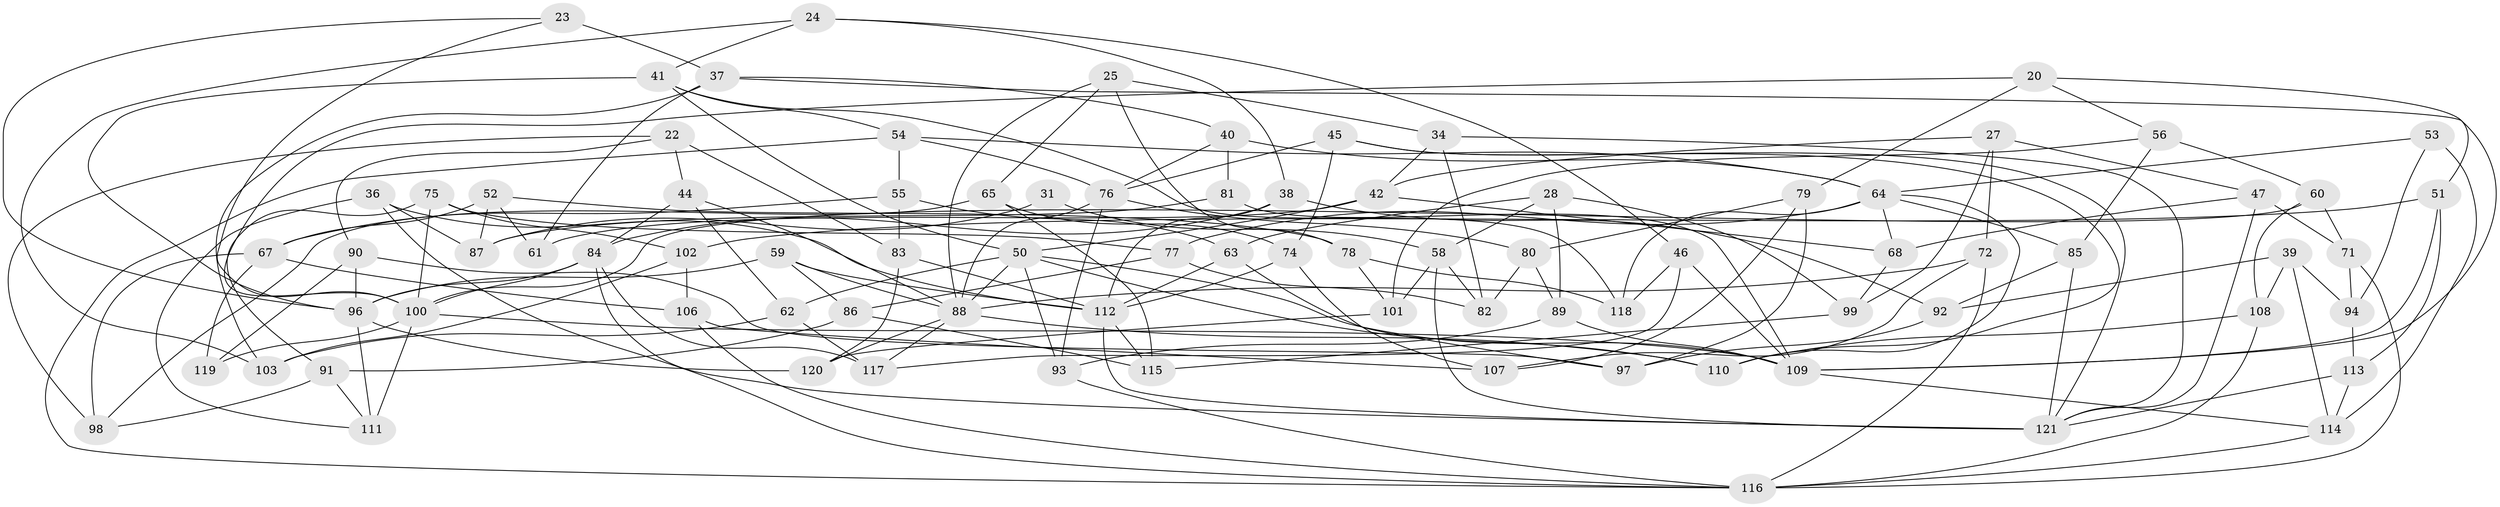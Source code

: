 // original degree distribution, {4: 1.0}
// Generated by graph-tools (version 1.1) at 2025/01/03/04/25 22:01:12]
// undirected, 84 vertices, 188 edges
graph export_dot {
graph [start="1"]
  node [color=gray90,style=filled];
  20;
  22;
  23;
  24;
  25;
  27;
  28;
  31;
  34;
  36;
  37 [super="+14"];
  38;
  39;
  40;
  41 [super="+29"];
  42 [super="+30"];
  44;
  45;
  46;
  47;
  50 [super="+43"];
  51;
  52;
  53;
  54 [super="+33"];
  55;
  56;
  58 [super="+21"];
  59;
  60;
  61;
  62;
  63;
  64 [super="+2+35"];
  65;
  67 [super="+66"];
  68;
  71;
  72;
  74;
  75;
  76 [super="+70"];
  77;
  78;
  79;
  80;
  81;
  82;
  83;
  84 [super="+73"];
  85;
  86;
  87 [super="+15"];
  88 [super="+3+8+19"];
  89;
  90;
  91;
  92;
  93;
  94;
  96 [super="+11+26"];
  97;
  98;
  99;
  100 [super="+49"];
  101;
  102;
  103;
  106;
  107;
  108;
  109 [super="+12+105"];
  110 [super="+104"];
  111 [super="+32"];
  112 [super="+7+57"];
  113;
  114 [super="+6"];
  115;
  116 [super="+48"];
  117 [super="+17"];
  118;
  119;
  120;
  121 [super="+5+95"];
  20 -- 56;
  20 -- 51;
  20 -- 79;
  20 -- 100;
  22 -- 90;
  22 -- 98;
  22 -- 83;
  22 -- 44;
  23 -- 37 [weight=2];
  23 -- 96;
  23 -- 100;
  24 -- 38;
  24 -- 46;
  24 -- 103;
  24 -- 41;
  25 -- 34;
  25 -- 78;
  25 -- 88;
  25 -- 65;
  27 -- 47;
  27 -- 99;
  27 -- 72;
  27 -- 42;
  28 -- 63;
  28 -- 99;
  28 -- 58;
  28 -- 89;
  31 -- 87 [weight=2];
  31 -- 58 [weight=2];
  34 -- 82;
  34 -- 121;
  34 -- 42;
  36 -- 87;
  36 -- 111;
  36 -- 112;
  36 -- 116;
  37 -- 61;
  37 -- 109;
  37 -- 40;
  37 -- 103;
  38 -- 92;
  38 -- 84;
  38 -- 112;
  39 -- 94;
  39 -- 92;
  39 -- 108;
  39 -- 114;
  40 -- 64;
  40 -- 81;
  40 -- 76;
  41 -- 96 [weight=2];
  41 -- 118;
  41 -- 54;
  41 -- 50;
  42 -- 61 [weight=2];
  42 -- 68;
  42 -- 50;
  44 -- 62;
  44 -- 84;
  44 -- 88;
  45 -- 74;
  45 -- 76;
  45 -- 121;
  45 -- 110;
  46 -- 109;
  46 -- 118;
  46 -- 117;
  47 -- 68;
  47 -- 71;
  47 -- 121;
  50 -- 62;
  50 -- 110 [weight=2];
  50 -- 93;
  50 -- 109;
  50 -- 88;
  51 -- 113;
  51 -- 102;
  51 -- 109;
  52 -- 78;
  52 -- 61;
  52 -- 87;
  52 -- 67;
  53 -- 114 [weight=2];
  53 -- 94;
  53 -- 64;
  54 -- 55;
  54 -- 64;
  54 -- 116;
  54 -- 76 [weight=2];
  55 -- 83;
  55 -- 63;
  55 -- 67;
  56 -- 101;
  56 -- 60;
  56 -- 85;
  58 -- 101;
  58 -- 82;
  58 -- 121;
  59 -- 86;
  59 -- 88;
  59 -- 112;
  59 -- 96;
  60 -- 108;
  60 -- 71;
  60 -- 100;
  62 -- 103;
  62 -- 117;
  63 -- 97;
  63 -- 112;
  64 -- 85;
  64 -- 118;
  64 -- 68;
  64 -- 77;
  64 -- 110;
  65 -- 98;
  65 -- 74;
  65 -- 115;
  67 -- 106;
  67 -- 98;
  67 -- 119 [weight=2];
  68 -- 99;
  71 -- 94;
  71 -- 116;
  72 -- 107;
  72 -- 116;
  72 -- 88;
  74 -- 107;
  74 -- 112;
  75 -- 100;
  75 -- 77;
  75 -- 102;
  75 -- 91;
  76 -- 88 [weight=2];
  76 -- 80;
  76 -- 93;
  77 -- 82;
  77 -- 86;
  78 -- 101;
  78 -- 118;
  79 -- 80;
  79 -- 107;
  79 -- 97;
  80 -- 82;
  80 -- 89;
  81 -- 87 [weight=2];
  81 -- 109;
  83 -- 120;
  83 -- 112;
  84 -- 117 [weight=3];
  84 -- 121 [weight=3];
  84 -- 96;
  84 -- 100;
  85 -- 92;
  85 -- 121;
  86 -- 91;
  86 -- 115;
  88 -- 110;
  88 -- 120;
  88 -- 117;
  89 -- 93;
  89 -- 109;
  90 -- 119;
  90 -- 96;
  90 -- 97;
  91 -- 111;
  91 -- 98;
  92 -- 97;
  93 -- 116;
  94 -- 113;
  96 -- 111 [weight=3];
  96 -- 120;
  99 -- 115;
  100 -- 119;
  100 -- 109;
  100 -- 111;
  101 -- 120;
  102 -- 103;
  102 -- 106;
  106 -- 116;
  106 -- 107;
  108 -- 110;
  108 -- 116;
  109 -- 114;
  112 -- 115;
  112 -- 121;
  113 -- 114;
  113 -- 121;
  114 -- 116;
}
